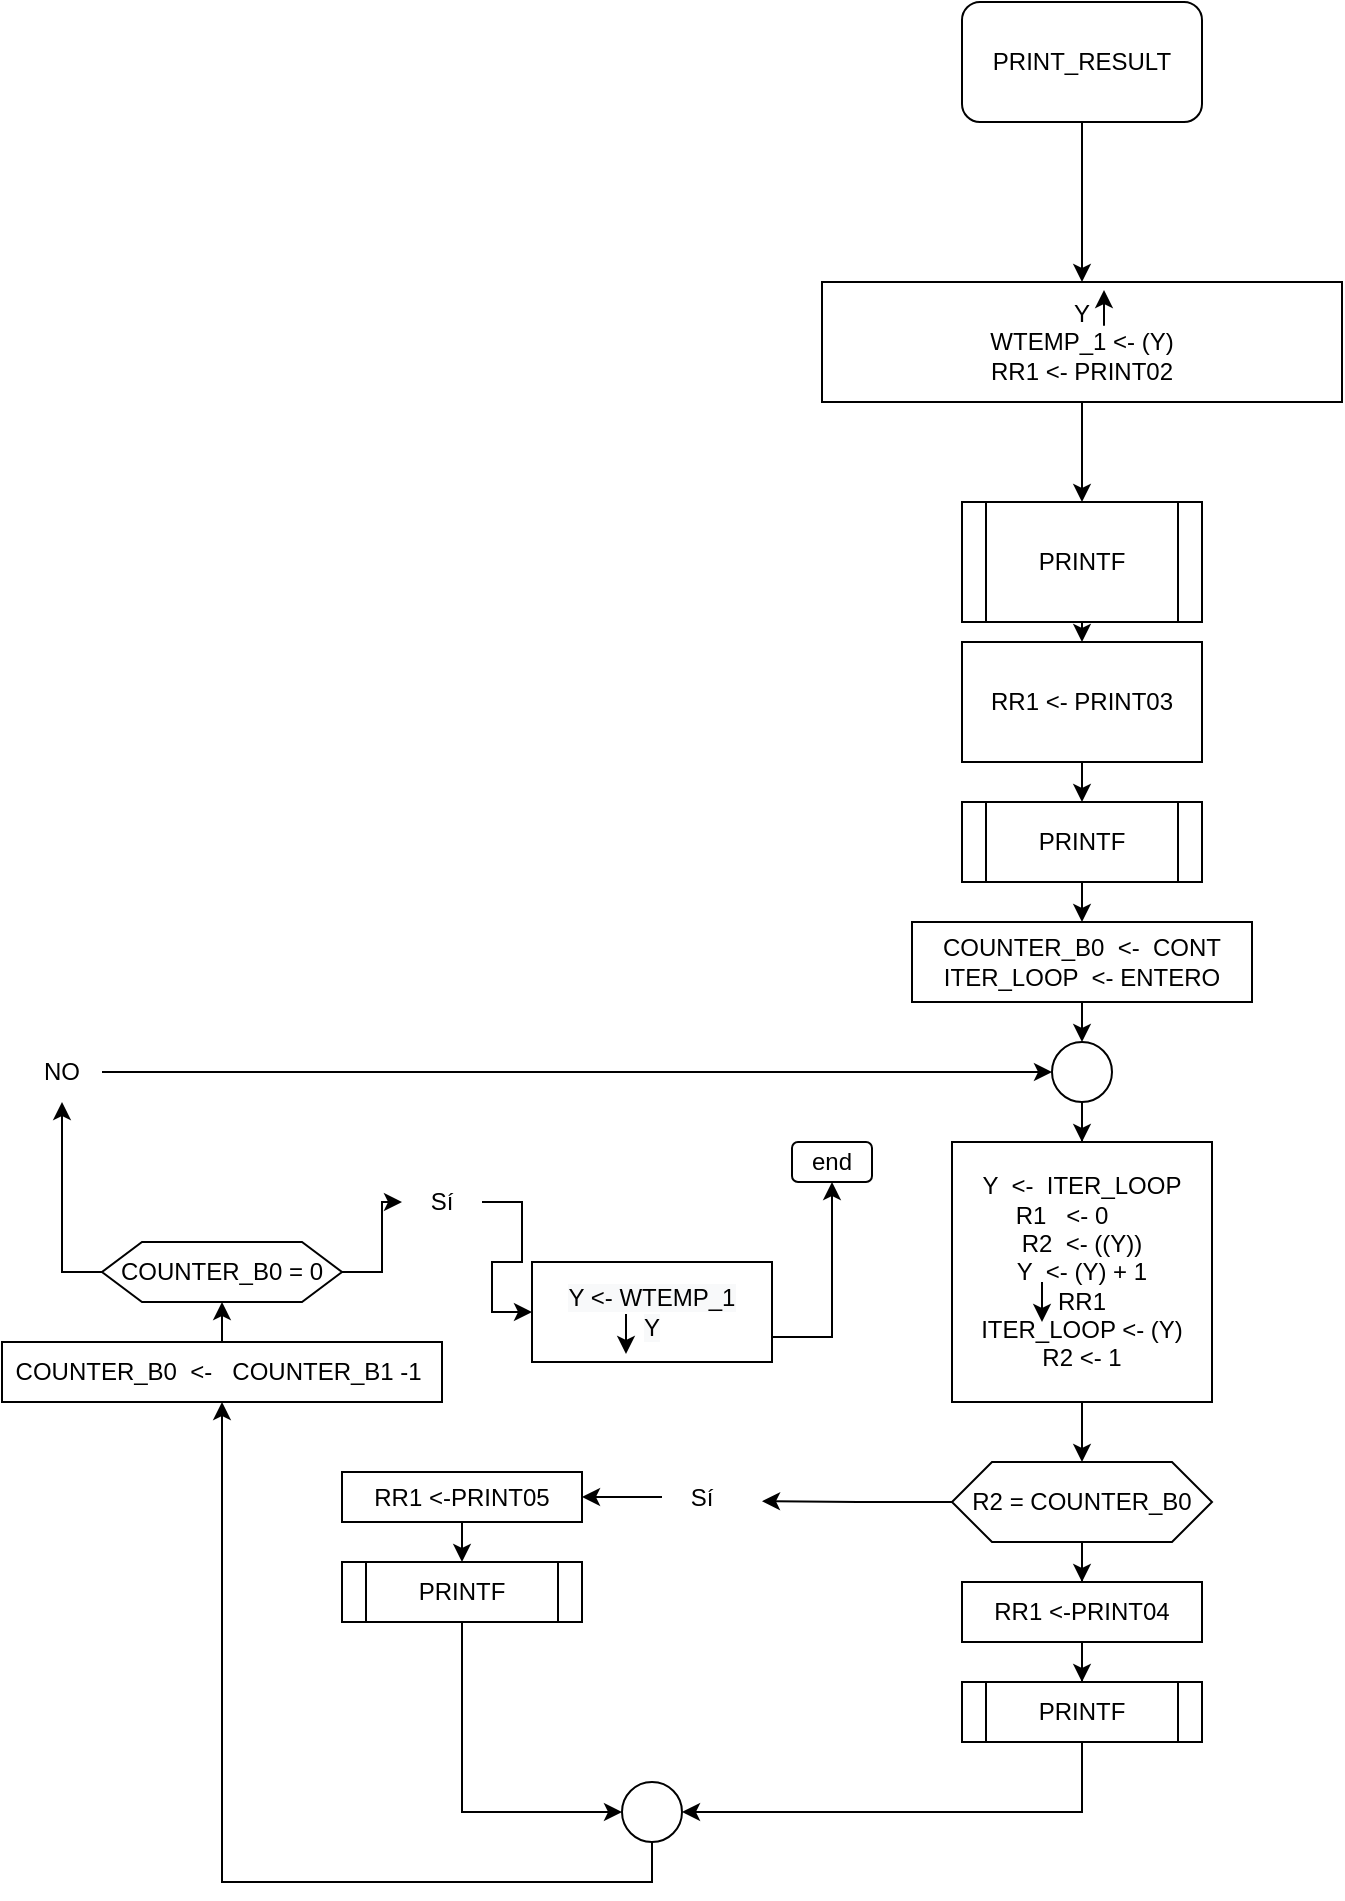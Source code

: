 <mxfile version="14.2.9" type="device"><diagram id="iZ_ZYq0xXJVliPeZB-G1" name="Page-1"><mxGraphModel dx="554" dy="641" grid="1" gridSize="10" guides="1" tooltips="1" connect="1" arrows="1" fold="1" page="1" pageScale="1" pageWidth="850" pageHeight="1100" math="0" shadow="0"><root><mxCell id="0"/><mxCell id="1" parent="0"/><mxCell id="SLaoNvNGc2afRtoPaQx8-7" style="edgeStyle=orthogonalEdgeStyle;rounded=0;orthogonalLoop=1;jettySize=auto;html=1;exitX=0.5;exitY=1;exitDx=0;exitDy=0;entryX=0.5;entryY=0;entryDx=0;entryDy=0;" edge="1" parent="1" source="SLaoNvNGc2afRtoPaQx8-1" target="SLaoNvNGc2afRtoPaQx8-2"><mxGeometry relative="1" as="geometry"/></mxCell><mxCell id="SLaoNvNGc2afRtoPaQx8-1" value="PRINT_RESULT" style="rounded=1;whiteSpace=wrap;html=1;" vertex="1" parent="1"><mxGeometry x="490" y="120" width="120" height="60" as="geometry"/></mxCell><mxCell id="SLaoNvNGc2afRtoPaQx8-2" value="Y&lt;br&gt;WTEMP_1 &amp;lt;- (Y)&lt;br&gt;RR1 &amp;lt;- PRINT02" style="rounded=0;whiteSpace=wrap;html=1;" vertex="1" parent="1"><mxGeometry x="420" y="260" width="260" height="60" as="geometry"/></mxCell><mxCell id="SLaoNvNGc2afRtoPaQx8-16" value="" style="endArrow=classic;html=1;" edge="1" parent="1"><mxGeometry width="50" height="50" relative="1" as="geometry"><mxPoint x="561" y="274" as="sourcePoint"/><mxPoint x="561" y="264" as="targetPoint"/><Array as="points"><mxPoint x="561" y="284"/><mxPoint x="561" y="274"/></Array></mxGeometry></mxCell><mxCell id="SLaoNvNGc2afRtoPaQx8-19" value="" style="endArrow=classic;html=1;exitX=0.5;exitY=1;exitDx=0;exitDy=0;" edge="1" parent="1" source="SLaoNvNGc2afRtoPaQx8-2"><mxGeometry width="50" height="50" relative="1" as="geometry"><mxPoint x="520" y="300" as="sourcePoint"/><mxPoint x="550" y="370" as="targetPoint"/></mxGeometry></mxCell><mxCell id="SLaoNvNGc2afRtoPaQx8-43" style="edgeStyle=orthogonalEdgeStyle;rounded=0;orthogonalLoop=1;jettySize=auto;html=1;exitX=0.5;exitY=1;exitDx=0;exitDy=0;entryX=0.5;entryY=0;entryDx=0;entryDy=0;" edge="1" parent="1" source="SLaoNvNGc2afRtoPaQx8-41"><mxGeometry relative="1" as="geometry"><mxPoint x="550" y="440" as="targetPoint"/></mxGeometry></mxCell><mxCell id="SLaoNvNGc2afRtoPaQx8-41" value="PRINTF" style="shape=process;whiteSpace=wrap;html=1;backgroundOutline=1;" vertex="1" parent="1"><mxGeometry x="490" y="370" width="120" height="60" as="geometry"/></mxCell><mxCell id="SLaoNvNGc2afRtoPaQx8-45" style="edgeStyle=orthogonalEdgeStyle;rounded=0;orthogonalLoop=1;jettySize=auto;html=1;exitX=0.5;exitY=1;exitDx=0;exitDy=0;entryX=0.5;entryY=0;entryDx=0;entryDy=0;" edge="1" parent="1" source="SLaoNvNGc2afRtoPaQx8-48" target="SLaoNvNGc2afRtoPaQx8-44"><mxGeometry relative="1" as="geometry"><mxPoint x="550" y="545" as="sourcePoint"/></mxGeometry></mxCell><mxCell id="SLaoNvNGc2afRtoPaQx8-50" style="edgeStyle=orthogonalEdgeStyle;rounded=0;orthogonalLoop=1;jettySize=auto;html=1;exitX=0.5;exitY=1;exitDx=0;exitDy=0;entryX=0.5;entryY=0;entryDx=0;entryDy=0;" edge="1" parent="1" source="SLaoNvNGc2afRtoPaQx8-44" target="SLaoNvNGc2afRtoPaQx8-49"><mxGeometry relative="1" as="geometry"/></mxCell><mxCell id="SLaoNvNGc2afRtoPaQx8-44" value="PRINTF" style="shape=process;whiteSpace=wrap;html=1;backgroundOutline=1;" vertex="1" parent="1"><mxGeometry x="490" y="520" width="120" height="40" as="geometry"/></mxCell><mxCell id="SLaoNvNGc2afRtoPaQx8-55" style="edgeStyle=orthogonalEdgeStyle;rounded=0;orthogonalLoop=1;jettySize=auto;html=1;exitX=0.5;exitY=1;exitDx=0;exitDy=0;entryX=0.5;entryY=0;entryDx=0;entryDy=0;" edge="1" parent="1" source="SLaoNvNGc2afRtoPaQx8-46" target="SLaoNvNGc2afRtoPaQx8-54"><mxGeometry relative="1" as="geometry"/></mxCell><mxCell id="SLaoNvNGc2afRtoPaQx8-46" value="Y &amp;nbsp;&amp;lt;- &amp;nbsp;ITER_LOOP&lt;br&gt;R1 &amp;nbsp; &amp;lt;- 0 &amp;nbsp; &amp;nbsp; &amp;nbsp;&lt;br&gt;R2 &amp;nbsp;&amp;lt;- ((Y))&lt;br&gt;Y &amp;nbsp;&amp;lt;- (Y) + 1&lt;br&gt;RR1&lt;br&gt;ITER_LOOP &amp;lt;- (Y)&lt;br&gt;R2 &amp;lt;- 1" style="whiteSpace=wrap;html=1;aspect=fixed;" vertex="1" parent="1"><mxGeometry x="485" y="690" width="130" height="130" as="geometry"/></mxCell><mxCell id="SLaoNvNGc2afRtoPaQx8-48" value="&lt;span&gt;RR1 &amp;lt;- PRINT03&lt;/span&gt;" style="rounded=0;whiteSpace=wrap;html=1;" vertex="1" parent="1"><mxGeometry x="490" y="440" width="120" height="60" as="geometry"/></mxCell><mxCell id="SLaoNvNGc2afRtoPaQx8-52" style="edgeStyle=orthogonalEdgeStyle;rounded=0;orthogonalLoop=1;jettySize=auto;html=1;exitX=0.5;exitY=1;exitDx=0;exitDy=0;entryX=0.5;entryY=0;entryDx=0;entryDy=0;" edge="1" parent="1" source="SLaoNvNGc2afRtoPaQx8-49" target="SLaoNvNGc2afRtoPaQx8-51"><mxGeometry relative="1" as="geometry"/></mxCell><mxCell id="SLaoNvNGc2afRtoPaQx8-49" value="&lt;span&gt;COUNTER_B0 &amp;nbsp;&amp;lt;- &amp;nbsp;CONT&lt;/span&gt;&lt;br&gt;&lt;span&gt;ITER_LOOP &amp;nbsp;&amp;lt;- ENTERO&lt;/span&gt;" style="rounded=0;whiteSpace=wrap;html=1;" vertex="1" parent="1"><mxGeometry x="465" y="580" width="170" height="40" as="geometry"/></mxCell><mxCell id="SLaoNvNGc2afRtoPaQx8-53" style="edgeStyle=orthogonalEdgeStyle;rounded=0;orthogonalLoop=1;jettySize=auto;html=1;exitX=0.5;exitY=1;exitDx=0;exitDy=0;" edge="1" parent="1" source="SLaoNvNGc2afRtoPaQx8-51" target="SLaoNvNGc2afRtoPaQx8-46"><mxGeometry relative="1" as="geometry"/></mxCell><mxCell id="SLaoNvNGc2afRtoPaQx8-51" value="" style="ellipse;whiteSpace=wrap;html=1;aspect=fixed;" vertex="1" parent="1"><mxGeometry x="535" y="640" width="30" height="30" as="geometry"/></mxCell><mxCell id="SLaoNvNGc2afRtoPaQx8-57" style="edgeStyle=orthogonalEdgeStyle;rounded=0;orthogonalLoop=1;jettySize=auto;html=1;exitX=0.5;exitY=1;exitDx=0;exitDy=0;" edge="1" parent="1" source="SLaoNvNGc2afRtoPaQx8-54" target="SLaoNvNGc2afRtoPaQx8-56"><mxGeometry relative="1" as="geometry"/></mxCell><mxCell id="SLaoNvNGc2afRtoPaQx8-63" style="edgeStyle=orthogonalEdgeStyle;rounded=0;orthogonalLoop=1;jettySize=auto;html=1;exitX=0;exitY=0.5;exitDx=0;exitDy=0;" edge="1" parent="1" source="SLaoNvNGc2afRtoPaQx8-54"><mxGeometry relative="1" as="geometry"><mxPoint x="390" y="869.588" as="targetPoint"/></mxGeometry></mxCell><mxCell id="SLaoNvNGc2afRtoPaQx8-54" value="R2 = COUNTER_B0" style="shape=hexagon;perimeter=hexagonPerimeter2;whiteSpace=wrap;html=1;fixedSize=1;" vertex="1" parent="1"><mxGeometry x="485" y="850" width="130" height="40" as="geometry"/></mxCell><mxCell id="SLaoNvNGc2afRtoPaQx8-60" style="edgeStyle=orthogonalEdgeStyle;rounded=0;orthogonalLoop=1;jettySize=auto;html=1;" edge="1" parent="1" source="SLaoNvNGc2afRtoPaQx8-56" target="SLaoNvNGc2afRtoPaQx8-59"><mxGeometry relative="1" as="geometry"/></mxCell><mxCell id="SLaoNvNGc2afRtoPaQx8-56" value="RR1 &amp;lt;-PRINT04" style="rounded=0;whiteSpace=wrap;html=1;" vertex="1" parent="1"><mxGeometry x="490" y="910" width="120" height="30" as="geometry"/></mxCell><mxCell id="SLaoNvNGc2afRtoPaQx8-62" style="edgeStyle=orthogonalEdgeStyle;rounded=0;orthogonalLoop=1;jettySize=auto;html=1;exitX=0.5;exitY=1;exitDx=0;exitDy=0;entryX=1;entryY=0.5;entryDx=0;entryDy=0;" edge="1" parent="1" source="SLaoNvNGc2afRtoPaQx8-59" target="SLaoNvNGc2afRtoPaQx8-61"><mxGeometry relative="1" as="geometry"/></mxCell><mxCell id="SLaoNvNGc2afRtoPaQx8-59" value="PRINTF" style="shape=process;whiteSpace=wrap;html=1;backgroundOutline=1;" vertex="1" parent="1"><mxGeometry x="490" y="960" width="120" height="30" as="geometry"/></mxCell><mxCell id="SLaoNvNGc2afRtoPaQx8-73" style="edgeStyle=orthogonalEdgeStyle;rounded=0;orthogonalLoop=1;jettySize=auto;html=1;exitX=0.5;exitY=1;exitDx=0;exitDy=0;entryX=0.5;entryY=1;entryDx=0;entryDy=0;" edge="1" parent="1" source="SLaoNvNGc2afRtoPaQx8-61" target="SLaoNvNGc2afRtoPaQx8-71"><mxGeometry relative="1" as="geometry"/></mxCell><mxCell id="SLaoNvNGc2afRtoPaQx8-61" value="" style="ellipse;whiteSpace=wrap;html=1;aspect=fixed;" vertex="1" parent="1"><mxGeometry x="320" y="1010" width="30" height="30" as="geometry"/></mxCell><mxCell id="SLaoNvNGc2afRtoPaQx8-66" style="edgeStyle=orthogonalEdgeStyle;rounded=0;orthogonalLoop=1;jettySize=auto;html=1;exitX=0;exitY=0.5;exitDx=0;exitDy=0;" edge="1" parent="1" source="SLaoNvNGc2afRtoPaQx8-64" target="SLaoNvNGc2afRtoPaQx8-65"><mxGeometry relative="1" as="geometry"/></mxCell><mxCell id="SLaoNvNGc2afRtoPaQx8-64" value="Sí" style="text;html=1;strokeColor=none;fillColor=none;align=center;verticalAlign=middle;whiteSpace=wrap;rounded=0;" vertex="1" parent="1"><mxGeometry x="340" y="857.5" width="40" height="20" as="geometry"/></mxCell><mxCell id="SLaoNvNGc2afRtoPaQx8-69" style="edgeStyle=orthogonalEdgeStyle;rounded=0;orthogonalLoop=1;jettySize=auto;html=1;exitX=0.5;exitY=1;exitDx=0;exitDy=0;entryX=0.5;entryY=0;entryDx=0;entryDy=0;" edge="1" parent="1" source="SLaoNvNGc2afRtoPaQx8-65" target="SLaoNvNGc2afRtoPaQx8-68"><mxGeometry relative="1" as="geometry"/></mxCell><mxCell id="SLaoNvNGc2afRtoPaQx8-65" value="RR1 &amp;lt;-PRINT05" style="rounded=0;whiteSpace=wrap;html=1;" vertex="1" parent="1"><mxGeometry x="180" y="855" width="120" height="25" as="geometry"/></mxCell><mxCell id="SLaoNvNGc2afRtoPaQx8-70" style="edgeStyle=orthogonalEdgeStyle;rounded=0;orthogonalLoop=1;jettySize=auto;html=1;exitX=0.5;exitY=1;exitDx=0;exitDy=0;entryX=0;entryY=0.5;entryDx=0;entryDy=0;" edge="1" parent="1" source="SLaoNvNGc2afRtoPaQx8-68" target="SLaoNvNGc2afRtoPaQx8-61"><mxGeometry relative="1" as="geometry"/></mxCell><mxCell id="SLaoNvNGc2afRtoPaQx8-68" value="PRINTF" style="shape=process;whiteSpace=wrap;html=1;backgroundOutline=1;" vertex="1" parent="1"><mxGeometry x="180" y="900" width="120" height="30" as="geometry"/></mxCell><mxCell id="SLaoNvNGc2afRtoPaQx8-74" style="edgeStyle=orthogonalEdgeStyle;rounded=0;orthogonalLoop=1;jettySize=auto;html=1;exitX=0.5;exitY=0;exitDx=0;exitDy=0;entryX=0.5;entryY=1;entryDx=0;entryDy=0;" edge="1" parent="1" source="SLaoNvNGc2afRtoPaQx8-71" target="SLaoNvNGc2afRtoPaQx8-72"><mxGeometry relative="1" as="geometry"/></mxCell><mxCell id="SLaoNvNGc2afRtoPaQx8-71" value="COUNTER_B0 &amp;nbsp;&amp;lt;- &amp;nbsp; COUNTER_B1 -1&amp;nbsp;" style="rounded=0;whiteSpace=wrap;html=1;" vertex="1" parent="1"><mxGeometry x="10" y="790" width="220" height="30" as="geometry"/></mxCell><mxCell id="SLaoNvNGc2afRtoPaQx8-75" style="edgeStyle=orthogonalEdgeStyle;rounded=0;orthogonalLoop=1;jettySize=auto;html=1;exitX=0;exitY=0.5;exitDx=0;exitDy=0;" edge="1" parent="1" source="SLaoNvNGc2afRtoPaQx8-72"><mxGeometry relative="1" as="geometry"><mxPoint x="40" y="670" as="targetPoint"/></mxGeometry></mxCell><mxCell id="SLaoNvNGc2afRtoPaQx8-81" style="edgeStyle=orthogonalEdgeStyle;rounded=0;orthogonalLoop=1;jettySize=auto;html=1;entryX=0;entryY=0.5;entryDx=0;entryDy=0;" edge="1" parent="1" source="SLaoNvNGc2afRtoPaQx8-72" target="SLaoNvNGc2afRtoPaQx8-79"><mxGeometry relative="1" as="geometry"/></mxCell><mxCell id="SLaoNvNGc2afRtoPaQx8-72" value="COUNTER_B0 = 0" style="shape=hexagon;perimeter=hexagonPerimeter2;whiteSpace=wrap;html=1;fixedSize=1;" vertex="1" parent="1"><mxGeometry x="60" y="740" width="120" height="30" as="geometry"/></mxCell><mxCell id="SLaoNvNGc2afRtoPaQx8-78" style="edgeStyle=orthogonalEdgeStyle;rounded=0;orthogonalLoop=1;jettySize=auto;html=1;exitX=1;exitY=0.5;exitDx=0;exitDy=0;entryX=0;entryY=0.5;entryDx=0;entryDy=0;" edge="1" parent="1" source="SLaoNvNGc2afRtoPaQx8-76" target="SLaoNvNGc2afRtoPaQx8-51"><mxGeometry relative="1" as="geometry"/></mxCell><mxCell id="SLaoNvNGc2afRtoPaQx8-76" value="NO" style="text;html=1;strokeColor=none;fillColor=none;align=center;verticalAlign=middle;whiteSpace=wrap;rounded=0;" vertex="1" parent="1"><mxGeometry x="20" y="645" width="40" height="20" as="geometry"/></mxCell><mxCell id="SLaoNvNGc2afRtoPaQx8-84" style="edgeStyle=orthogonalEdgeStyle;rounded=0;orthogonalLoop=1;jettySize=auto;html=1;exitX=1;exitY=0.5;exitDx=0;exitDy=0;entryX=0;entryY=0.5;entryDx=0;entryDy=0;" edge="1" parent="1" source="SLaoNvNGc2afRtoPaQx8-79" target="SLaoNvNGc2afRtoPaQx8-83"><mxGeometry relative="1" as="geometry"/></mxCell><mxCell id="SLaoNvNGc2afRtoPaQx8-79" value="Sí" style="text;html=1;strokeColor=none;fillColor=none;align=center;verticalAlign=middle;whiteSpace=wrap;rounded=0;" vertex="1" parent="1"><mxGeometry x="210" y="710" width="40" height="20" as="geometry"/></mxCell><mxCell id="SLaoNvNGc2afRtoPaQx8-87" style="edgeStyle=orthogonalEdgeStyle;rounded=0;orthogonalLoop=1;jettySize=auto;html=1;exitX=1;exitY=0.75;exitDx=0;exitDy=0;" edge="1" parent="1" source="SLaoNvNGc2afRtoPaQx8-83" target="SLaoNvNGc2afRtoPaQx8-85"><mxGeometry relative="1" as="geometry"/></mxCell><mxCell id="SLaoNvNGc2afRtoPaQx8-83" value="&lt;span style=&quot;color: rgb(0 , 0 , 0) ; font-family: &amp;#34;helvetica&amp;#34; ; font-size: 12px ; font-style: normal ; font-weight: normal ; letter-spacing: normal ; text-align: center ; text-indent: 0px ; text-transform: none ; word-spacing: 0px ; background-color: rgb(248 , 249 , 250) ; text-decoration: none ; display: inline ; float: none&quot;&gt;Y &amp;lt;- WTEMP_1&lt;br&gt;Y&lt;br&gt;&lt;/span&gt;" style="rounded=0;whiteSpace=wrap;html=1;" vertex="1" parent="1"><mxGeometry x="275" y="750" width="120" height="50" as="geometry"/></mxCell><mxCell id="SLaoNvNGc2afRtoPaQx8-85" value="end" style="rounded=1;whiteSpace=wrap;html=1;" vertex="1" parent="1"><mxGeometry x="405" y="690" width="40" height="20" as="geometry"/></mxCell><mxCell id="SLaoNvNGc2afRtoPaQx8-88" value="" style="endArrow=classic;html=1;" edge="1" parent="1"><mxGeometry width="50" height="50" relative="1" as="geometry"><mxPoint x="530" y="760" as="sourcePoint"/><mxPoint x="530" y="780" as="targetPoint"/><Array as="points"><mxPoint x="530" y="770"/><mxPoint x="530" y="760"/></Array></mxGeometry></mxCell><mxCell id="SLaoNvNGc2afRtoPaQx8-89" value="" style="endArrow=classic;html=1;" edge="1" parent="1"><mxGeometry width="50" height="50" relative="1" as="geometry"><mxPoint x="322" y="776" as="sourcePoint"/><mxPoint x="322" y="796" as="targetPoint"/><Array as="points"><mxPoint x="322" y="796"/><mxPoint x="322" y="786"/></Array></mxGeometry></mxCell></root></mxGraphModel></diagram></mxfile>